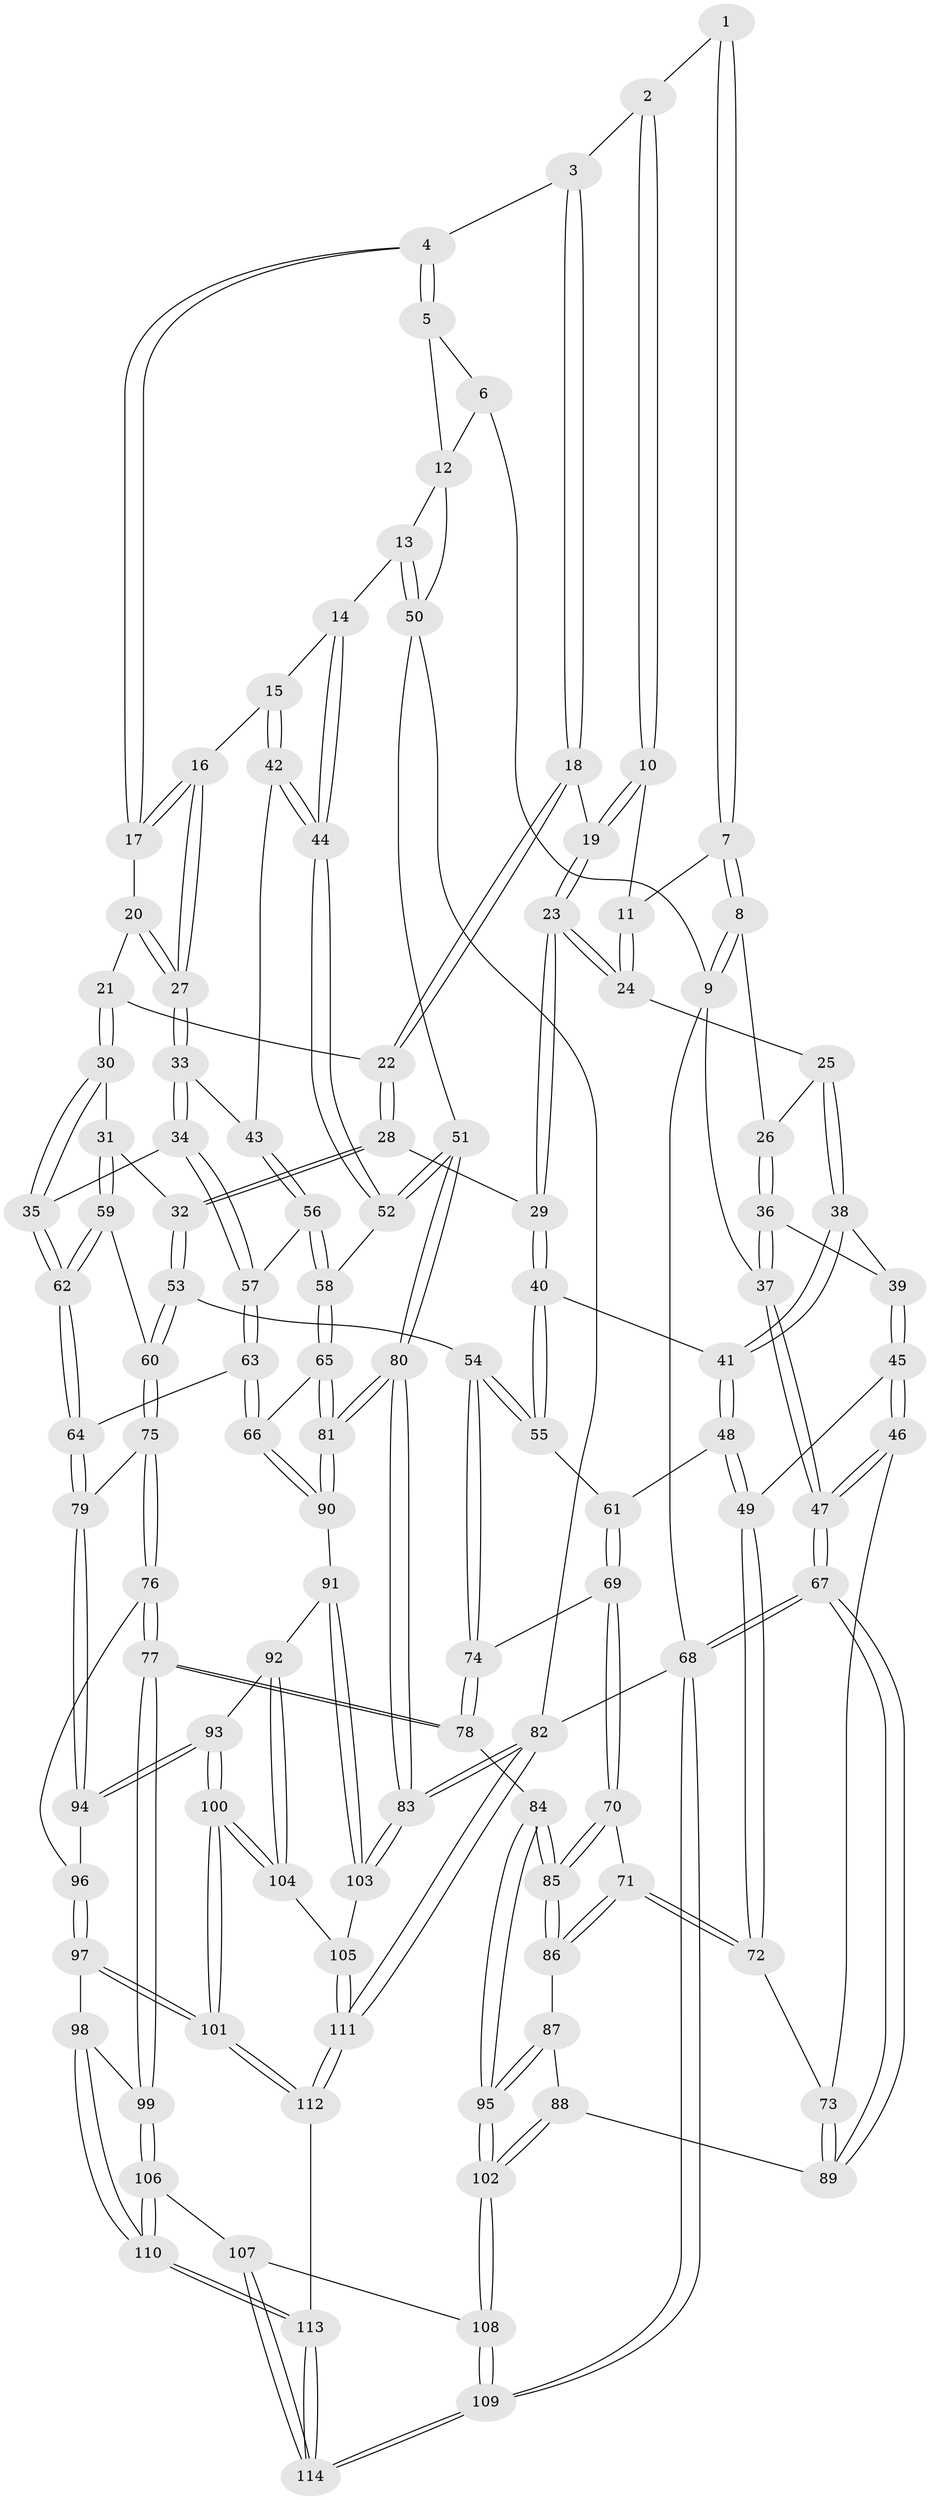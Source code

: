 // coarse degree distribution, {3: 0.11428571428571428, 5: 0.4, 4: 0.38571428571428573, 2: 0.014285714285714285, 6: 0.08571428571428572}
// Generated by graph-tools (version 1.1) at 2025/24/03/03/25 07:24:31]
// undirected, 114 vertices, 281 edges
graph export_dot {
graph [start="1"]
  node [color=gray90,style=filled];
  1 [pos="+0.18787318874354653+0"];
  2 [pos="+0.3378498569711061+0.053381820336664006"];
  3 [pos="+0.6072319352116196+0.007542859620871581"];
  4 [pos="+0.6658376427823347+0"];
  5 [pos="+0.6756552685924025+0"];
  6 [pos="+0.17402973302528046+0"];
  7 [pos="+0.13485732430371727+0.12966663757658295"];
  8 [pos="+0.11578753618986193+0.14752015688790338"];
  9 [pos="+0+0.27061347116874984"];
  10 [pos="+0.3648708327748645+0.17007754036780665"];
  11 [pos="+0.2387021434872029+0.1783982301253569"];
  12 [pos="+0.7390803922326463+0"];
  13 [pos="+1+0.22102223761839696"];
  14 [pos="+0.9878534805724658+0.22577767968746548"];
  15 [pos="+0.9819086428999354+0.2259381353224959"];
  16 [pos="+0.9047053453313175+0.22374880199457672"];
  17 [pos="+0.8077352029440957+0.1379463496317499"];
  18 [pos="+0.5732513211671307+0.09558328848062962"];
  19 [pos="+0.38591087830943743+0.18363939247928515"];
  20 [pos="+0.7126935544475631+0.23950011368618684"];
  21 [pos="+0.6189803036345168+0.21857747434989375"];
  22 [pos="+0.5903949632742477+0.18858554019739726"];
  23 [pos="+0.3927458100188736+0.3254812548564054"];
  24 [pos="+0.2641343003058185+0.2989878936768381"];
  25 [pos="+0.24552743805883998+0.3104628830505976"];
  26 [pos="+0.14713019316374504+0.26570985269132263"];
  27 [pos="+0.7802897858220316+0.3519019171914553"];
  28 [pos="+0.46971700524777155+0.3733908705907312"];
  29 [pos="+0.4150245299716671+0.36272464829499435"];
  30 [pos="+0.6747118693332311+0.4105823210726102"];
  31 [pos="+0.5240040009703177+0.4024498644466542"];
  32 [pos="+0.4881828115422945+0.3886744619060762"];
  33 [pos="+0.7666811086768116+0.38193064518226966"];
  34 [pos="+0.7058571663657951+0.4124565676276462"];
  35 [pos="+0.6866672739271308+0.41652109188128034"];
  36 [pos="+0.12785928364633234+0.3585979699684596"];
  37 [pos="+0+0.2807207988339546"];
  38 [pos="+0.21971800330801358+0.35985250889213266"];
  39 [pos="+0.1341149228658833+0.3675465332960107"];
  40 [pos="+0.372787285357108+0.40858639232347516"];
  41 [pos="+0.2587291047598262+0.42336393041678544"];
  42 [pos="+0.8665541893916041+0.4416786608583745"];
  43 [pos="+0.8492985563474039+0.43775504277349647"];
  44 [pos="+0.8840004345296555+0.4480054014667059"];
  45 [pos="+0.1265228669685736+0.5129085948206228"];
  46 [pos="+0+0.49992191854074"];
  47 [pos="+0+0.4987200325916873"];
  48 [pos="+0.17801317693726013+0.5258941499364983"];
  49 [pos="+0.1512096578476289+0.5289520627664906"];
  50 [pos="+1+0.2500282963052422"];
  51 [pos="+1+0.42907092021432763"];
  52 [pos="+0.8959344641519534+0.45329599751620486"];
  53 [pos="+0.45651879477966356+0.5941291131961585"];
  54 [pos="+0.34999769684423376+0.5722227616467451"];
  55 [pos="+0.345633230965554+0.5667063482598071"];
  56 [pos="+0.824156947583876+0.5447012557287164"];
  57 [pos="+0.7887241575399899+0.5434364137672342"];
  58 [pos="+0.894383254022008+0.6071223712823662"];
  59 [pos="+0.5606012867988396+0.5883835288883505"];
  60 [pos="+0.46909488479740047+0.603846816040046"];
  61 [pos="+0.23677925824395382+0.5505378056700935"];
  62 [pos="+0.643588849520635+0.6095869039173604"];
  63 [pos="+0.6993491769128752+0.654932230557136"];
  64 [pos="+0.6668969141248616+0.6465438574630192"];
  65 [pos="+0.9004368933141889+0.6189347634807523"];
  66 [pos="+0.7535799474336414+0.6873667134147251"];
  67 [pos="+0+1"];
  68 [pos="+0+1"];
  69 [pos="+0.24814944380099915+0.6794621460581446"];
  70 [pos="+0.24159787347993342+0.6913533361164095"];
  71 [pos="+0.1443285979836562+0.654883882131516"];
  72 [pos="+0.13889492773851497+0.6468739960017359"];
  73 [pos="+0.0605394138883715+0.6774066945141128"];
  74 [pos="+0.3392619794514909+0.6146287220594725"];
  75 [pos="+0.4675468363102992+0.6360689974397635"];
  76 [pos="+0.44884989177206275+0.7445224881691204"];
  77 [pos="+0.3905498593717291+0.7869135411910227"];
  78 [pos="+0.35968091867953395+0.7751246957457399"];
  79 [pos="+0.6058296434944622+0.7323231955156444"];
  80 [pos="+1+0.7047033814876706"];
  81 [pos="+1+0.68849064201973"];
  82 [pos="+1+1"];
  83 [pos="+1+1"];
  84 [pos="+0.277741212908493+0.7813712037449831"];
  85 [pos="+0.27043404105235963+0.7644358336276167"];
  86 [pos="+0.14475991112333586+0.6990078925756663"];
  87 [pos="+0.14270225425407684+0.7437516826887705"];
  88 [pos="+0.08521260768116354+0.7929864457191443"];
  89 [pos="+0.02732309913521705+0.802124782391963"];
  90 [pos="+0.7807070549106829+0.7671825611121142"];
  91 [pos="+0.7808411550313075+0.7733467413153687"];
  92 [pos="+0.7336018000903131+0.8120210545884092"];
  93 [pos="+0.6680453994566796+0.8195713278804703"];
  94 [pos="+0.5975357600757725+0.7470174908572674"];
  95 [pos="+0.25804962255554575+0.7971602852091269"];
  96 [pos="+0.5752073450334252+0.762255766616339"];
  97 [pos="+0.5581665621162599+0.8929353066822165"];
  98 [pos="+0.5081252571292555+0.8859544929630024"];
  99 [pos="+0.39174494722602116+0.7907412323672962"];
  100 [pos="+0.6268211658636672+0.9539867418608802"];
  101 [pos="+0.6177685944764862+0.964485414053804"];
  102 [pos="+0.21663725402476117+0.8688930797884241"];
  103 [pos="+0.863195552930888+0.8798503690318845"];
  104 [pos="+0.7199246242985113+0.8961778792706527"];
  105 [pos="+0.806704870197128+0.9120201309858323"];
  106 [pos="+0.37400188299464054+0.9198153406036137"];
  107 [pos="+0.3599871529133433+0.9276351049040313"];
  108 [pos="+0.21606235658335854+0.873723582869877"];
  109 [pos="+0.008113882453537223+1"];
  110 [pos="+0.427765497408077+0.9583983348286075"];
  111 [pos="+0.6325902590014321+1"];
  112 [pos="+0.6307987236961455+1"];
  113 [pos="+0.533486134963324+1"];
  114 [pos="+0.06255426819296261+1"];
  1 -- 2;
  1 -- 7;
  1 -- 7;
  2 -- 3;
  2 -- 10;
  2 -- 10;
  3 -- 4;
  3 -- 18;
  3 -- 18;
  4 -- 5;
  4 -- 5;
  4 -- 17;
  4 -- 17;
  5 -- 6;
  5 -- 12;
  6 -- 9;
  6 -- 12;
  7 -- 8;
  7 -- 8;
  7 -- 11;
  8 -- 9;
  8 -- 9;
  8 -- 26;
  9 -- 37;
  9 -- 68;
  10 -- 11;
  10 -- 19;
  10 -- 19;
  11 -- 24;
  11 -- 24;
  12 -- 13;
  12 -- 50;
  13 -- 14;
  13 -- 50;
  13 -- 50;
  14 -- 15;
  14 -- 44;
  14 -- 44;
  15 -- 16;
  15 -- 42;
  15 -- 42;
  16 -- 17;
  16 -- 17;
  16 -- 27;
  16 -- 27;
  17 -- 20;
  18 -- 19;
  18 -- 22;
  18 -- 22;
  19 -- 23;
  19 -- 23;
  20 -- 21;
  20 -- 27;
  20 -- 27;
  21 -- 22;
  21 -- 30;
  21 -- 30;
  22 -- 28;
  22 -- 28;
  23 -- 24;
  23 -- 24;
  23 -- 29;
  23 -- 29;
  24 -- 25;
  25 -- 26;
  25 -- 38;
  25 -- 38;
  26 -- 36;
  26 -- 36;
  27 -- 33;
  27 -- 33;
  28 -- 29;
  28 -- 32;
  28 -- 32;
  29 -- 40;
  29 -- 40;
  30 -- 31;
  30 -- 35;
  30 -- 35;
  31 -- 32;
  31 -- 59;
  31 -- 59;
  32 -- 53;
  32 -- 53;
  33 -- 34;
  33 -- 34;
  33 -- 43;
  34 -- 35;
  34 -- 57;
  34 -- 57;
  35 -- 62;
  35 -- 62;
  36 -- 37;
  36 -- 37;
  36 -- 39;
  37 -- 47;
  37 -- 47;
  38 -- 39;
  38 -- 41;
  38 -- 41;
  39 -- 45;
  39 -- 45;
  40 -- 41;
  40 -- 55;
  40 -- 55;
  41 -- 48;
  41 -- 48;
  42 -- 43;
  42 -- 44;
  42 -- 44;
  43 -- 56;
  43 -- 56;
  44 -- 52;
  44 -- 52;
  45 -- 46;
  45 -- 46;
  45 -- 49;
  46 -- 47;
  46 -- 47;
  46 -- 73;
  47 -- 67;
  47 -- 67;
  48 -- 49;
  48 -- 49;
  48 -- 61;
  49 -- 72;
  49 -- 72;
  50 -- 51;
  50 -- 82;
  51 -- 52;
  51 -- 52;
  51 -- 80;
  51 -- 80;
  52 -- 58;
  53 -- 54;
  53 -- 60;
  53 -- 60;
  54 -- 55;
  54 -- 55;
  54 -- 74;
  54 -- 74;
  55 -- 61;
  56 -- 57;
  56 -- 58;
  56 -- 58;
  57 -- 63;
  57 -- 63;
  58 -- 65;
  58 -- 65;
  59 -- 60;
  59 -- 62;
  59 -- 62;
  60 -- 75;
  60 -- 75;
  61 -- 69;
  61 -- 69;
  62 -- 64;
  62 -- 64;
  63 -- 64;
  63 -- 66;
  63 -- 66;
  64 -- 79;
  64 -- 79;
  65 -- 66;
  65 -- 81;
  65 -- 81;
  66 -- 90;
  66 -- 90;
  67 -- 68;
  67 -- 68;
  67 -- 89;
  67 -- 89;
  68 -- 109;
  68 -- 109;
  68 -- 82;
  69 -- 70;
  69 -- 70;
  69 -- 74;
  70 -- 71;
  70 -- 85;
  70 -- 85;
  71 -- 72;
  71 -- 72;
  71 -- 86;
  71 -- 86;
  72 -- 73;
  73 -- 89;
  73 -- 89;
  74 -- 78;
  74 -- 78;
  75 -- 76;
  75 -- 76;
  75 -- 79;
  76 -- 77;
  76 -- 77;
  76 -- 96;
  77 -- 78;
  77 -- 78;
  77 -- 99;
  77 -- 99;
  78 -- 84;
  79 -- 94;
  79 -- 94;
  80 -- 81;
  80 -- 81;
  80 -- 83;
  80 -- 83;
  81 -- 90;
  81 -- 90;
  82 -- 83;
  82 -- 83;
  82 -- 111;
  82 -- 111;
  83 -- 103;
  83 -- 103;
  84 -- 85;
  84 -- 85;
  84 -- 95;
  84 -- 95;
  85 -- 86;
  85 -- 86;
  86 -- 87;
  87 -- 88;
  87 -- 95;
  87 -- 95;
  88 -- 89;
  88 -- 102;
  88 -- 102;
  90 -- 91;
  91 -- 92;
  91 -- 103;
  91 -- 103;
  92 -- 93;
  92 -- 104;
  92 -- 104;
  93 -- 94;
  93 -- 94;
  93 -- 100;
  93 -- 100;
  94 -- 96;
  95 -- 102;
  95 -- 102;
  96 -- 97;
  96 -- 97;
  97 -- 98;
  97 -- 101;
  97 -- 101;
  98 -- 99;
  98 -- 110;
  98 -- 110;
  99 -- 106;
  99 -- 106;
  100 -- 101;
  100 -- 101;
  100 -- 104;
  100 -- 104;
  101 -- 112;
  101 -- 112;
  102 -- 108;
  102 -- 108;
  103 -- 105;
  104 -- 105;
  105 -- 111;
  105 -- 111;
  106 -- 107;
  106 -- 110;
  106 -- 110;
  107 -- 108;
  107 -- 114;
  107 -- 114;
  108 -- 109;
  108 -- 109;
  109 -- 114;
  109 -- 114;
  110 -- 113;
  110 -- 113;
  111 -- 112;
  111 -- 112;
  112 -- 113;
  113 -- 114;
  113 -- 114;
}

